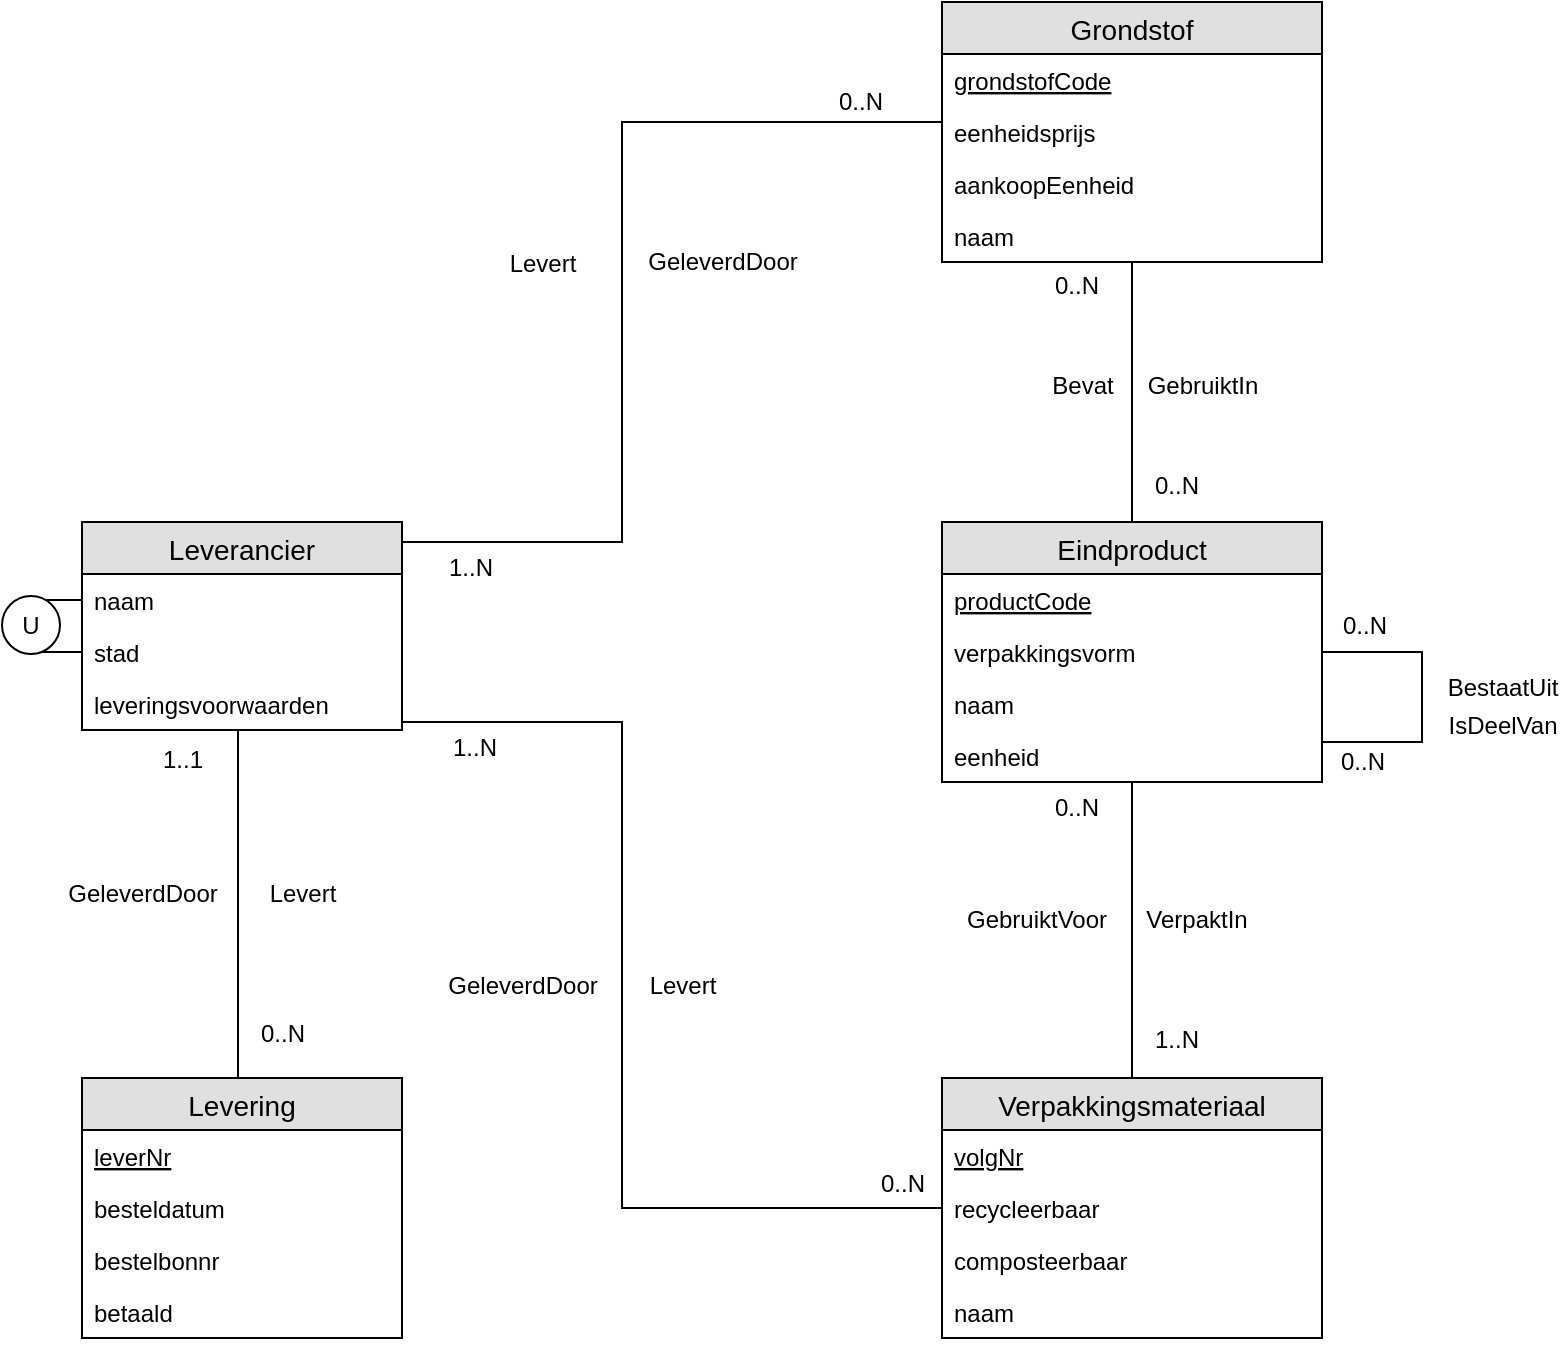 <mxfile version="11.3.0" type="device" pages="1"><diagram id="qy5-HXtUIFuq6KEqq2z5" name="Page-1"><mxGraphModel dx="832" dy="799" grid="1" gridSize="10" guides="1" tooltips="1" connect="1" arrows="1" fold="1" page="1" pageScale="1" pageWidth="850" pageHeight="1100" math="0" shadow="0"><root><mxCell id="0"/><mxCell id="1" parent="0"/><mxCell id="PRE9iBtKctnlYsDOnqa2-42" value="Verpakkingsmateriaal" style="swimlane;fontStyle=0;childLayout=stackLayout;horizontal=1;startSize=26;fillColor=#e0e0e0;horizontalStack=0;resizeParent=1;resizeParentMax=0;resizeLast=0;collapsible=1;marginBottom=0;swimlaneFillColor=#ffffff;align=center;fontSize=14;html=0;" parent="1" vertex="1"><mxGeometry x="490" y="608" width="190" height="130" as="geometry"><mxRectangle x="390" y="147" width="70" height="26" as="alternateBounds"/></mxGeometry></mxCell><mxCell id="PRE9iBtKctnlYsDOnqa2-49" value="volgNr" style="text;strokeColor=none;fillColor=none;spacingLeft=4;spacingRight=4;overflow=hidden;rotatable=0;points=[[0,0.5],[1,0.5]];portConstraint=eastwest;fontSize=12;fontStyle=4;rounded=0;verticalAlign=top;" parent="PRE9iBtKctnlYsDOnqa2-42" vertex="1"><mxGeometry y="26" width="190" height="26" as="geometry"/></mxCell><mxCell id="NzCg9h0oM0mjElVxvEdH-3" value="recycleerbaar" style="text;strokeColor=none;fillColor=none;spacingLeft=4;spacingRight=4;overflow=hidden;rotatable=0;points=[[0,0.5],[1,0.5]];portConstraint=eastwest;fontSize=12;" vertex="1" parent="PRE9iBtKctnlYsDOnqa2-42"><mxGeometry y="52" width="190" height="26" as="geometry"/></mxCell><mxCell id="PRE9iBtKctnlYsDOnqa2-44" value="composteerbaar" style="text;strokeColor=none;fillColor=none;spacingLeft=4;spacingRight=4;overflow=hidden;rotatable=0;points=[[0,0.5],[1,0.5]];portConstraint=eastwest;fontSize=12;" parent="PRE9iBtKctnlYsDOnqa2-42" vertex="1"><mxGeometry y="78" width="190" height="26" as="geometry"/></mxCell><mxCell id="PRE9iBtKctnlYsDOnqa2-315" value="naam" style="text;strokeColor=none;fillColor=none;spacingLeft=4;spacingRight=4;overflow=hidden;rotatable=0;points=[[0,0.5],[1,0.5]];portConstraint=eastwest;fontSize=12;" parent="PRE9iBtKctnlYsDOnqa2-42" vertex="1"><mxGeometry y="104" width="190" height="26" as="geometry"/></mxCell><mxCell id="PRE9iBtKctnlYsDOnqa2-46" value="Levering" style="swimlane;fontStyle=0;childLayout=stackLayout;horizontal=1;startSize=26;fillColor=#e0e0e0;horizontalStack=0;resizeParent=1;resizeParentMax=0;resizeLast=0;collapsible=1;marginBottom=0;swimlaneFillColor=#ffffff;align=center;fontSize=14;html=0;" parent="1" vertex="1"><mxGeometry x="60" y="608" width="160" height="130" as="geometry"><mxRectangle x="60" y="147" width="70" height="26" as="alternateBounds"/></mxGeometry></mxCell><mxCell id="PRE9iBtKctnlYsDOnqa2-48" value="leverNr" style="text;strokeColor=none;fillColor=none;spacingLeft=4;spacingRight=4;overflow=hidden;rotatable=0;points=[[0,0.5],[1,0.5]];portConstraint=eastwest;fontSize=12;fontStyle=4" parent="PRE9iBtKctnlYsDOnqa2-46" vertex="1"><mxGeometry y="26" width="160" height="26" as="geometry"/></mxCell><mxCell id="PRE9iBtKctnlYsDOnqa2-112" value="besteldatum" style="text;strokeColor=none;fillColor=none;spacingLeft=4;spacingRight=4;overflow=hidden;rotatable=0;points=[[0,0.5],[1,0.5]];portConstraint=eastwest;fontSize=12;" parent="PRE9iBtKctnlYsDOnqa2-46" vertex="1"><mxGeometry y="52" width="160" height="26" as="geometry"/></mxCell><mxCell id="PRE9iBtKctnlYsDOnqa2-325" value="bestelbonnr" style="text;strokeColor=none;fillColor=none;spacingLeft=4;spacingRight=4;overflow=hidden;rotatable=0;points=[[0,0.5],[1,0.5]];portConstraint=eastwest;fontSize=12;" parent="PRE9iBtKctnlYsDOnqa2-46" vertex="1"><mxGeometry y="78" width="160" height="26" as="geometry"/></mxCell><mxCell id="NzCg9h0oM0mjElVxvEdH-1" value="betaald" style="text;strokeColor=none;fillColor=none;spacingLeft=4;spacingRight=4;overflow=hidden;rotatable=0;points=[[0,0.5],[1,0.5]];portConstraint=eastwest;fontSize=12;" vertex="1" parent="PRE9iBtKctnlYsDOnqa2-46"><mxGeometry y="104" width="160" height="26" as="geometry"/></mxCell><mxCell id="NzCg9h0oM0mjElVxvEdH-10" value="Leverancier" style="swimlane;fontStyle=0;childLayout=stackLayout;horizontal=1;startSize=26;fillColor=#e0e0e0;horizontalStack=0;resizeParent=1;resizeParentMax=0;resizeLast=0;collapsible=1;marginBottom=0;swimlaneFillColor=#ffffff;align=center;fontSize=14;html=0;" vertex="1" parent="1"><mxGeometry x="60" y="330" width="160" height="104" as="geometry"><mxRectangle x="60" y="147" width="70" height="26" as="alternateBounds"/></mxGeometry></mxCell><mxCell id="NzCg9h0oM0mjElVxvEdH-12" value="naam" style="text;strokeColor=none;fillColor=none;spacingLeft=4;spacingRight=4;overflow=hidden;rotatable=0;points=[[0,0.5],[1,0.5]];portConstraint=eastwest;fontSize=12;" vertex="1" parent="NzCg9h0oM0mjElVxvEdH-10"><mxGeometry y="26" width="160" height="26" as="geometry"/></mxCell><mxCell id="NzCg9h0oM0mjElVxvEdH-13" value="stad" style="text;strokeColor=none;fillColor=none;spacingLeft=4;spacingRight=4;overflow=hidden;rotatable=0;points=[[0,0.5],[1,0.5]];portConstraint=eastwest;fontSize=12;" vertex="1" parent="NzCg9h0oM0mjElVxvEdH-10"><mxGeometry y="52" width="160" height="26" as="geometry"/></mxCell><mxCell id="NzCg9h0oM0mjElVxvEdH-26" value="leveringsvoorwaarden" style="text;strokeColor=none;fillColor=none;spacingLeft=4;spacingRight=4;overflow=hidden;rotatable=0;points=[[0,0.5],[1,0.5]];portConstraint=eastwest;fontSize=12;" vertex="1" parent="NzCg9h0oM0mjElVxvEdH-10"><mxGeometry y="78" width="160" height="26" as="geometry"/></mxCell><mxCell id="NzCg9h0oM0mjElVxvEdH-47" value="" style="endArrow=none;html=1;entryX=0;entryY=0.5;entryDx=0;entryDy=0;exitX=0;exitY=0.5;exitDx=0;exitDy=0;rounded=0;edgeStyle=orthogonalEdgeStyle;" edge="1" parent="NzCg9h0oM0mjElVxvEdH-10" source="NzCg9h0oM0mjElVxvEdH-13" target="NzCg9h0oM0mjElVxvEdH-12"><mxGeometry width="50" height="50" relative="1" as="geometry"><mxPoint x="-10" y="488" as="sourcePoint"/><mxPoint x="40" y="438" as="targetPoint"/><Array as="points"><mxPoint x="-20" y="65"/><mxPoint x="-20" y="39"/></Array></mxGeometry></mxCell><mxCell id="NzCg9h0oM0mjElVxvEdH-21" value="" style="edgeStyle=orthogonalEdgeStyle;fontSize=12;html=1;endArrow=none;jumpSize=6;strokeWidth=1;endFill=0;rounded=0;jumpStyle=none;" edge="1" parent="1" source="NzCg9h0oM0mjElVxvEdH-10" target="PRE9iBtKctnlYsDOnqa2-46"><mxGeometry width="100" height="100" relative="1" as="geometry"><mxPoint x="420" y="368" as="sourcePoint"/><mxPoint x="420" y="489" as="targetPoint"/><Array as="points"><mxPoint x="138" y="548"/><mxPoint x="138" y="548"/></Array></mxGeometry></mxCell><mxCell id="NzCg9h0oM0mjElVxvEdH-22" value="Levert" style="text;html=1;resizable=0;points=[];align=center;verticalAlign=bottom;labelBackgroundColor=#ffffff;" vertex="1" connectable="0" parent="NzCg9h0oM0mjElVxvEdH-21"><mxGeometry x="-0.025" y="-2" relative="1" as="geometry"><mxPoint x="33.5" y="5" as="offset"/></mxGeometry></mxCell><mxCell id="NzCg9h0oM0mjElVxvEdH-23" value="1..1" style="text;html=1;resizable=0;points=[];align=center;verticalAlign=middle;labelBackgroundColor=#ffffff;" vertex="1" connectable="0" parent="NzCg9h0oM0mjElVxvEdH-21"><mxGeometry x="-0.884" y="-1" relative="1" as="geometry"><mxPoint x="-27.5" y="4.5" as="offset"/></mxGeometry></mxCell><mxCell id="NzCg9h0oM0mjElVxvEdH-24" value="0..N" style="text;html=1;resizable=0;points=[];align=center;verticalAlign=middle;labelBackgroundColor=#ffffff;" vertex="1" connectable="0" parent="NzCg9h0oM0mjElVxvEdH-21"><mxGeometry x="0.83" y="1" relative="1" as="geometry"><mxPoint x="20.5" y="-7" as="offset"/></mxGeometry></mxCell><mxCell id="NzCg9h0oM0mjElVxvEdH-25" value="GeleverdDoor" style="text;html=1;resizable=0;points=[];align=center;verticalAlign=bottom;labelBackgroundColor=#ffffff;" vertex="1" connectable="0" parent="NzCg9h0oM0mjElVxvEdH-21"><mxGeometry x="-0.025" y="-2" relative="1" as="geometry"><mxPoint x="-46.5" y="5" as="offset"/></mxGeometry></mxCell><mxCell id="NzCg9h0oM0mjElVxvEdH-27" value="" style="edgeStyle=orthogonalEdgeStyle;fontSize=12;html=1;endArrow=none;jumpSize=6;strokeWidth=1;endFill=0;rounded=0;jumpStyle=none;" edge="1" parent="1" source="NzCg9h0oM0mjElVxvEdH-10" target="NzCg9h0oM0mjElVxvEdH-60"><mxGeometry width="100" height="100" relative="1" as="geometry"><mxPoint x="230.5" y="454.333" as="sourcePoint"/><mxPoint x="460" y="358.31" as="targetPoint"/><Array as="points"><mxPoint x="330" y="340"/><mxPoint x="330" y="130"/></Array></mxGeometry></mxCell><mxCell id="NzCg9h0oM0mjElVxvEdH-28" value="Levert" style="text;html=1;resizable=0;points=[];align=center;verticalAlign=bottom;labelBackgroundColor=#ffffff;" vertex="1" connectable="0" parent="NzCg9h0oM0mjElVxvEdH-27"><mxGeometry x="-0.025" y="-2" relative="1" as="geometry"><mxPoint x="-42" y="-6.5" as="offset"/></mxGeometry></mxCell><mxCell id="NzCg9h0oM0mjElVxvEdH-29" value="1..N" style="text;html=1;resizable=0;points=[];align=center;verticalAlign=middle;labelBackgroundColor=#ffffff;" vertex="1" connectable="0" parent="NzCg9h0oM0mjElVxvEdH-27"><mxGeometry x="-0.884" y="-1" relative="1" as="geometry"><mxPoint x="5.5" y="12" as="offset"/></mxGeometry></mxCell><mxCell id="NzCg9h0oM0mjElVxvEdH-30" value="0..N" style="text;html=1;resizable=0;points=[];align=center;verticalAlign=middle;labelBackgroundColor=#ffffff;" vertex="1" connectable="0" parent="NzCg9h0oM0mjElVxvEdH-27"><mxGeometry x="0.83" y="1" relative="1" as="geometry"><mxPoint x="-0.5" y="-9" as="offset"/></mxGeometry></mxCell><mxCell id="NzCg9h0oM0mjElVxvEdH-31" value="GeleverdDoor" style="text;html=1;resizable=0;points=[];align=center;verticalAlign=bottom;labelBackgroundColor=#ffffff;" vertex="1" connectable="0" parent="NzCg9h0oM0mjElVxvEdH-27"><mxGeometry x="-0.025" y="-2" relative="1" as="geometry"><mxPoint x="48" y="-7.5" as="offset"/></mxGeometry></mxCell><mxCell id="NzCg9h0oM0mjElVxvEdH-32" value="" style="edgeStyle=orthogonalEdgeStyle;fontSize=12;html=1;endArrow=none;jumpSize=6;strokeWidth=1;endFill=0;rounded=0;jumpStyle=none;entryX=0;entryY=0.5;entryDx=0;entryDy=0;" edge="1" parent="1" source="NzCg9h0oM0mjElVxvEdH-10" target="PRE9iBtKctnlYsDOnqa2-42"><mxGeometry width="100" height="100" relative="1" as="geometry"><mxPoint x="219.5" y="389.833" as="sourcePoint"/><mxPoint x="460" y="418.31" as="targetPoint"/><Array as="points"><mxPoint x="330" y="430"/><mxPoint x="330" y="673"/></Array></mxGeometry></mxCell><mxCell id="NzCg9h0oM0mjElVxvEdH-33" value="GeleverdDoor" style="text;html=1;resizable=0;points=[];align=center;verticalAlign=bottom;labelBackgroundColor=#ffffff;" vertex="1" connectable="0" parent="NzCg9h0oM0mjElVxvEdH-32"><mxGeometry x="-0.025" y="-2" relative="1" as="geometry"><mxPoint x="-48" as="offset"/></mxGeometry></mxCell><mxCell id="NzCg9h0oM0mjElVxvEdH-34" value="1..N" style="text;html=1;resizable=0;points=[];align=center;verticalAlign=middle;labelBackgroundColor=#ffffff;" vertex="1" connectable="0" parent="NzCg9h0oM0mjElVxvEdH-32"><mxGeometry x="-0.884" y="-1" relative="1" as="geometry"><mxPoint x="5.5" y="12" as="offset"/></mxGeometry></mxCell><mxCell id="NzCg9h0oM0mjElVxvEdH-35" value="0..N" style="text;html=1;resizable=0;points=[];align=center;verticalAlign=middle;labelBackgroundColor=#ffffff;" vertex="1" connectable="0" parent="NzCg9h0oM0mjElVxvEdH-32"><mxGeometry x="0.83" y="1" relative="1" as="geometry"><mxPoint x="23" y="-11.5" as="offset"/></mxGeometry></mxCell><mxCell id="NzCg9h0oM0mjElVxvEdH-36" value="Levert" style="text;html=1;resizable=0;points=[];align=center;verticalAlign=bottom;labelBackgroundColor=#ffffff;" vertex="1" connectable="0" parent="NzCg9h0oM0mjElVxvEdH-32"><mxGeometry x="-0.025" y="-2" relative="1" as="geometry"><mxPoint x="32" as="offset"/></mxGeometry></mxCell><mxCell id="NzCg9h0oM0mjElVxvEdH-44" value="U" style="ellipse;whiteSpace=wrap;html=1;aspect=fixed;" vertex="1" parent="1"><mxGeometry x="20" y="367" width="29" height="29" as="geometry"/></mxCell><mxCell id="NzCg9h0oM0mjElVxvEdH-55" value="Eindproduct" style="swimlane;fontStyle=0;childLayout=stackLayout;horizontal=1;startSize=26;fillColor=#e0e0e0;horizontalStack=0;resizeParent=1;resizeParentMax=0;resizeLast=0;collapsible=1;marginBottom=0;swimlaneFillColor=#ffffff;align=center;fontSize=14;html=0;" vertex="1" parent="1"><mxGeometry x="490" y="330" width="190" height="130" as="geometry"><mxRectangle x="390" y="147" width="70" height="26" as="alternateBounds"/></mxGeometry></mxCell><mxCell id="NzCg9h0oM0mjElVxvEdH-56" value="productCode" style="text;strokeColor=none;fillColor=none;spacingLeft=4;spacingRight=4;overflow=hidden;rotatable=0;points=[[0,0.5],[1,0.5]];portConstraint=eastwest;fontSize=12;fontStyle=4;rounded=0;verticalAlign=top;" vertex="1" parent="NzCg9h0oM0mjElVxvEdH-55"><mxGeometry y="26" width="190" height="26" as="geometry"/></mxCell><mxCell id="NzCg9h0oM0mjElVxvEdH-57" value="verpakkingsvorm" style="text;strokeColor=none;fillColor=none;spacingLeft=4;spacingRight=4;overflow=hidden;rotatable=0;points=[[0,0.5],[1,0.5]];portConstraint=eastwest;fontSize=12;" vertex="1" parent="NzCg9h0oM0mjElVxvEdH-55"><mxGeometry y="52" width="190" height="26" as="geometry"/></mxCell><mxCell id="NzCg9h0oM0mjElVxvEdH-58" value="naam" style="text;strokeColor=none;fillColor=none;spacingLeft=4;spacingRight=4;overflow=hidden;rotatable=0;points=[[0,0.5],[1,0.5]];portConstraint=eastwest;fontSize=12;" vertex="1" parent="NzCg9h0oM0mjElVxvEdH-55"><mxGeometry y="78" width="190" height="26" as="geometry"/></mxCell><mxCell id="NzCg9h0oM0mjElVxvEdH-59" value="eenheid" style="text;strokeColor=none;fillColor=none;spacingLeft=4;spacingRight=4;overflow=hidden;rotatable=0;points=[[0,0.5],[1,0.5]];portConstraint=eastwest;fontSize=12;" vertex="1" parent="NzCg9h0oM0mjElVxvEdH-55"><mxGeometry y="104" width="190" height="26" as="geometry"/></mxCell><mxCell id="NzCg9h0oM0mjElVxvEdH-75" value="" style="edgeStyle=orthogonalEdgeStyle;fontSize=12;html=1;endArrow=none;jumpSize=6;strokeWidth=1;endFill=0;rounded=0;jumpStyle=none;exitX=1;exitY=0.25;exitDx=0;exitDy=0;" edge="1" parent="NzCg9h0oM0mjElVxvEdH-55" source="NzCg9h0oM0mjElVxvEdH-55"><mxGeometry width="100" height="100" relative="1" as="geometry"><mxPoint x="-441" y="-78.81" as="sourcePoint"/><mxPoint x="190" y="117" as="targetPoint"/><Array as="points"><mxPoint x="190" y="65"/><mxPoint x="240" y="65"/><mxPoint x="240" y="110"/><mxPoint x="190" y="110"/></Array></mxGeometry></mxCell><mxCell id="NzCg9h0oM0mjElVxvEdH-76" value="IsDeelVan" style="text;html=1;resizable=0;points=[];align=center;verticalAlign=bottom;labelBackgroundColor=#ffffff;" vertex="1" connectable="0" parent="NzCg9h0oM0mjElVxvEdH-75"><mxGeometry x="-0.025" y="-2" relative="1" as="geometry"><mxPoint x="42" y="37.5" as="offset"/></mxGeometry></mxCell><mxCell id="NzCg9h0oM0mjElVxvEdH-77" value="0..N" style="text;html=1;resizable=0;points=[];align=center;verticalAlign=middle;labelBackgroundColor=#ffffff;" vertex="1" connectable="0" parent="NzCg9h0oM0mjElVxvEdH-75"><mxGeometry x="-0.884" y="-1" relative="1" as="geometry"><mxPoint x="21.5" y="8.5" as="offset"/></mxGeometry></mxCell><mxCell id="NzCg9h0oM0mjElVxvEdH-78" value="0..N" style="text;html=1;resizable=0;points=[];align=center;verticalAlign=middle;labelBackgroundColor=#ffffff;" vertex="1" connectable="0" parent="NzCg9h0oM0mjElVxvEdH-75"><mxGeometry x="0.83" y="1" relative="1" as="geometry"><mxPoint x="11.5" y="8.5" as="offset"/></mxGeometry></mxCell><mxCell id="NzCg9h0oM0mjElVxvEdH-79" value="BestaatUit" style="text;html=1;resizable=0;points=[];align=center;verticalAlign=bottom;labelBackgroundColor=#ffffff;" vertex="1" connectable="0" parent="NzCg9h0oM0mjElVxvEdH-75"><mxGeometry x="-0.025" y="-2" relative="1" as="geometry"><mxPoint x="42" y="18.5" as="offset"/></mxGeometry></mxCell><mxCell id="NzCg9h0oM0mjElVxvEdH-60" value="Grondstof" style="swimlane;fontStyle=0;childLayout=stackLayout;horizontal=1;startSize=26;fillColor=#e0e0e0;horizontalStack=0;resizeParent=1;resizeParentMax=0;resizeLast=0;collapsible=1;marginBottom=0;swimlaneFillColor=#ffffff;align=center;fontSize=14;html=0;" vertex="1" parent="1"><mxGeometry x="490" y="70" width="190" height="130" as="geometry"><mxRectangle x="390" y="147" width="70" height="26" as="alternateBounds"/></mxGeometry></mxCell><mxCell id="NzCg9h0oM0mjElVxvEdH-61" value="grondstofCode" style="text;strokeColor=none;fillColor=none;spacingLeft=4;spacingRight=4;overflow=hidden;rotatable=0;points=[[0,0.5],[1,0.5]];portConstraint=eastwest;fontSize=12;fontStyle=4;rounded=0;verticalAlign=top;" vertex="1" parent="NzCg9h0oM0mjElVxvEdH-60"><mxGeometry y="26" width="190" height="26" as="geometry"/></mxCell><mxCell id="NzCg9h0oM0mjElVxvEdH-62" value="eenheidsprijs" style="text;strokeColor=none;fillColor=none;spacingLeft=4;spacingRight=4;overflow=hidden;rotatable=0;points=[[0,0.5],[1,0.5]];portConstraint=eastwest;fontSize=12;" vertex="1" parent="NzCg9h0oM0mjElVxvEdH-60"><mxGeometry y="52" width="190" height="26" as="geometry"/></mxCell><mxCell id="NzCg9h0oM0mjElVxvEdH-63" value="aankoopEenheid" style="text;strokeColor=none;fillColor=none;spacingLeft=4;spacingRight=4;overflow=hidden;rotatable=0;points=[[0,0.5],[1,0.5]];portConstraint=eastwest;fontSize=12;" vertex="1" parent="NzCg9h0oM0mjElVxvEdH-60"><mxGeometry y="78" width="190" height="26" as="geometry"/></mxCell><mxCell id="NzCg9h0oM0mjElVxvEdH-64" value="naam" style="text;strokeColor=none;fillColor=none;spacingLeft=4;spacingRight=4;overflow=hidden;rotatable=0;points=[[0,0.5],[1,0.5]];portConstraint=eastwest;fontSize=12;" vertex="1" parent="NzCg9h0oM0mjElVxvEdH-60"><mxGeometry y="104" width="190" height="26" as="geometry"/></mxCell><mxCell id="NzCg9h0oM0mjElVxvEdH-65" value="" style="edgeStyle=orthogonalEdgeStyle;fontSize=12;html=1;endArrow=none;jumpSize=6;strokeWidth=1;endFill=0;rounded=0;jumpStyle=none;" edge="1" parent="1" source="NzCg9h0oM0mjElVxvEdH-60" target="NzCg9h0oM0mjElVxvEdH-55"><mxGeometry width="100" height="100" relative="1" as="geometry"><mxPoint x="399.845" y="290" as="sourcePoint"/><mxPoint x="399.845" y="464" as="targetPoint"/><Array as="points"><mxPoint x="585" y="250"/><mxPoint x="585" y="250"/></Array></mxGeometry></mxCell><mxCell id="NzCg9h0oM0mjElVxvEdH-66" value="GebruiktIn" style="text;html=1;resizable=0;points=[];align=center;verticalAlign=bottom;labelBackgroundColor=#ffffff;" vertex="1" connectable="0" parent="NzCg9h0oM0mjElVxvEdH-65"><mxGeometry x="-0.025" y="-2" relative="1" as="geometry"><mxPoint x="37" y="6.5" as="offset"/></mxGeometry></mxCell><mxCell id="NzCg9h0oM0mjElVxvEdH-67" value="0..N" style="text;html=1;resizable=0;points=[];align=center;verticalAlign=middle;labelBackgroundColor=#ffffff;" vertex="1" connectable="0" parent="NzCg9h0oM0mjElVxvEdH-65"><mxGeometry x="-0.884" y="-1" relative="1" as="geometry"><mxPoint x="-27.5" y="4.5" as="offset"/></mxGeometry></mxCell><mxCell id="NzCg9h0oM0mjElVxvEdH-68" value="0..N" style="text;html=1;resizable=0;points=[];align=center;verticalAlign=middle;labelBackgroundColor=#ffffff;" vertex="1" connectable="0" parent="NzCg9h0oM0mjElVxvEdH-65"><mxGeometry x="0.83" y="1" relative="1" as="geometry"><mxPoint x="20.5" y="-7" as="offset"/></mxGeometry></mxCell><mxCell id="NzCg9h0oM0mjElVxvEdH-69" value="Bevat" style="text;html=1;resizable=0;points=[];align=center;verticalAlign=bottom;labelBackgroundColor=#ffffff;" vertex="1" connectable="0" parent="NzCg9h0oM0mjElVxvEdH-65"><mxGeometry x="-0.025" y="-2" relative="1" as="geometry"><mxPoint x="-23" y="6.5" as="offset"/></mxGeometry></mxCell><mxCell id="NzCg9h0oM0mjElVxvEdH-70" value="" style="edgeStyle=orthogonalEdgeStyle;fontSize=12;html=1;endArrow=none;jumpSize=6;strokeWidth=1;endFill=0;rounded=0;jumpStyle=none;" edge="1" parent="1" source="NzCg9h0oM0mjElVxvEdH-55" target="PRE9iBtKctnlYsDOnqa2-42"><mxGeometry width="100" height="100" relative="1" as="geometry"><mxPoint x="569.741" y="477.5" as="sourcePoint"/><mxPoint x="569.741" y="607.5" as="targetPoint"/><Array as="points"/></mxGeometry></mxCell><mxCell id="NzCg9h0oM0mjElVxvEdH-71" value="VerpaktIn" style="text;html=1;resizable=0;points=[];align=center;verticalAlign=bottom;labelBackgroundColor=#ffffff;" vertex="1" connectable="0" parent="NzCg9h0oM0mjElVxvEdH-70"><mxGeometry x="-0.025" y="-2" relative="1" as="geometry"><mxPoint x="33.5" y="5" as="offset"/></mxGeometry></mxCell><mxCell id="NzCg9h0oM0mjElVxvEdH-72" value="0..N" style="text;html=1;resizable=0;points=[];align=center;verticalAlign=middle;labelBackgroundColor=#ffffff;" vertex="1" connectable="0" parent="NzCg9h0oM0mjElVxvEdH-70"><mxGeometry x="-0.884" y="-1" relative="1" as="geometry"><mxPoint x="-27.5" y="4.5" as="offset"/></mxGeometry></mxCell><mxCell id="NzCg9h0oM0mjElVxvEdH-73" value="1..N" style="text;html=1;resizable=0;points=[];align=center;verticalAlign=middle;labelBackgroundColor=#ffffff;" vertex="1" connectable="0" parent="NzCg9h0oM0mjElVxvEdH-70"><mxGeometry x="0.83" y="1" relative="1" as="geometry"><mxPoint x="20.5" y="-7" as="offset"/></mxGeometry></mxCell><mxCell id="NzCg9h0oM0mjElVxvEdH-74" value="GebruiktVoor" style="text;html=1;resizable=0;points=[];align=center;verticalAlign=bottom;labelBackgroundColor=#ffffff;" vertex="1" connectable="0" parent="NzCg9h0oM0mjElVxvEdH-70"><mxGeometry x="-0.025" y="-2" relative="1" as="geometry"><mxPoint x="-46.5" y="5" as="offset"/></mxGeometry></mxCell></root></mxGraphModel></diagram></mxfile>